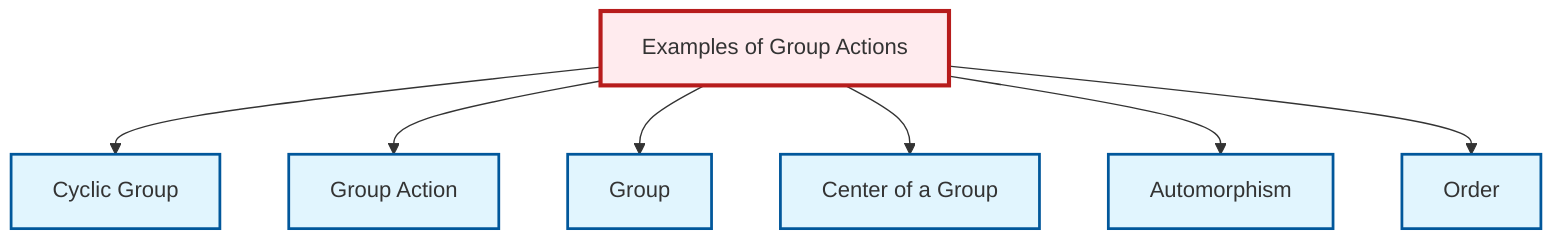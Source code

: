 graph TD
    classDef definition fill:#e1f5fe,stroke:#01579b,stroke-width:2px
    classDef theorem fill:#f3e5f5,stroke:#4a148c,stroke-width:2px
    classDef axiom fill:#fff3e0,stroke:#e65100,stroke-width:2px
    classDef example fill:#e8f5e9,stroke:#1b5e20,stroke-width:2px
    classDef current fill:#ffebee,stroke:#b71c1c,stroke-width:3px
    def-automorphism["Automorphism"]:::definition
    def-order["Order"]:::definition
    def-cyclic-group["Cyclic Group"]:::definition
    def-group["Group"]:::definition
    def-group-action["Group Action"]:::definition
    def-center-of-group["Center of a Group"]:::definition
    ex-group-action-examples["Examples of Group Actions"]:::example
    ex-group-action-examples --> def-cyclic-group
    ex-group-action-examples --> def-group-action
    ex-group-action-examples --> def-group
    ex-group-action-examples --> def-center-of-group
    ex-group-action-examples --> def-automorphism
    ex-group-action-examples --> def-order
    class ex-group-action-examples current